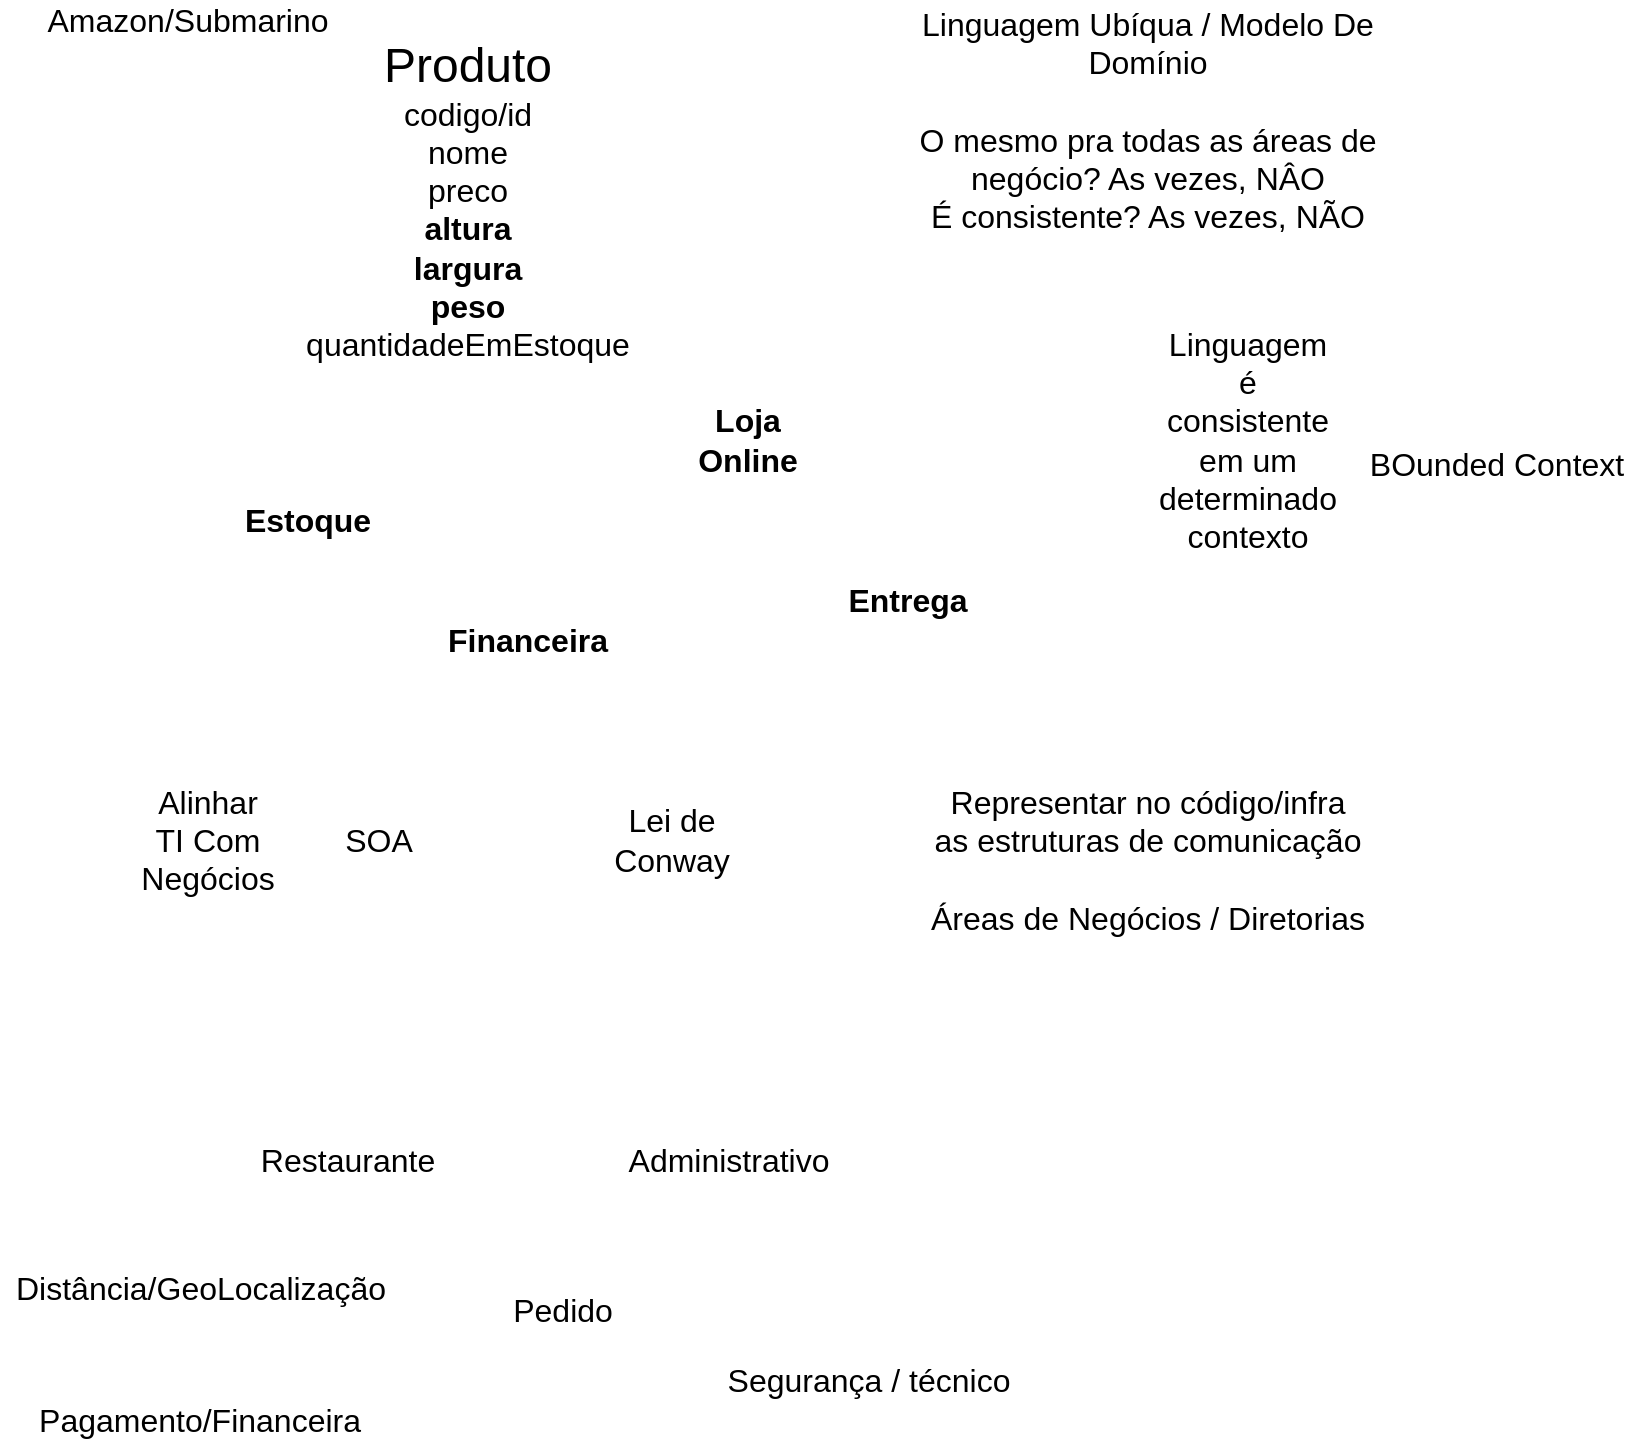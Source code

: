 <mxfile version="12.9.4" type="device"><diagram id="yO9N80syCUbMyUJ6geON" name="Page-1"><mxGraphModel dx="1001" dy="448" grid="1" gridSize="10" guides="1" tooltips="1" connect="1" arrows="1" fold="1" page="1" pageScale="1" pageWidth="850" pageHeight="1100" math="0" shadow="0"><root><mxCell id="0"/><mxCell id="1" parent="0"/><mxCell id="KvM3MagDuoYjaYPUCuJS-1" value="&lt;font style=&quot;font-size: 24px&quot;&gt;Produto&lt;/font&gt;&lt;br&gt;codigo/id&lt;br&gt;nome&lt;br&gt;preco&lt;br&gt;&lt;b&gt;altura&lt;br&gt;largura&lt;br&gt;peso&lt;/b&gt;&lt;br&gt;quantidadeEmEstoque" style="text;html=1;strokeColor=none;fillColor=none;align=center;verticalAlign=middle;whiteSpace=wrap;rounded=0;fontSize=16;" vertex="1" parent="1"><mxGeometry x="220" y="110" width="40" height="20" as="geometry"/></mxCell><mxCell id="KvM3MagDuoYjaYPUCuJS-2" value="Amazon/Submarino" style="text;html=1;strokeColor=none;fillColor=none;align=center;verticalAlign=middle;whiteSpace=wrap;rounded=0;fontSize=16;" vertex="1" parent="1"><mxGeometry x="80" y="20" width="40" height="20" as="geometry"/></mxCell><mxCell id="KvM3MagDuoYjaYPUCuJS-3" value="Linguagem Ubíqua / Modelo De Domínio&lt;br&gt;&lt;br&gt;O mesmo pra todas as áreas de negócio? As vezes, NÂO&lt;br&gt;É consistente? As vezes, NÃO" style="text;html=1;strokeColor=none;fillColor=none;align=center;verticalAlign=middle;whiteSpace=wrap;rounded=0;fontSize=16;" vertex="1" parent="1"><mxGeometry x="440" y="70" width="280" height="20" as="geometry"/></mxCell><mxCell id="KvM3MagDuoYjaYPUCuJS-4" value="&lt;b&gt;Estoque&lt;/b&gt;" style="text;html=1;strokeColor=none;fillColor=none;align=center;verticalAlign=middle;whiteSpace=wrap;rounded=0;fontSize=16;fontStyle=0" vertex="1" parent="1"><mxGeometry x="140" y="270" width="40" height="20" as="geometry"/></mxCell><mxCell id="KvM3MagDuoYjaYPUCuJS-5" value="&lt;b&gt;Loja Online&lt;/b&gt;" style="text;html=1;strokeColor=none;fillColor=none;align=center;verticalAlign=middle;whiteSpace=wrap;rounded=0;fontSize=16;" vertex="1" parent="1"><mxGeometry x="360" y="230" width="40" height="20" as="geometry"/></mxCell><mxCell id="KvM3MagDuoYjaYPUCuJS-6" value="&lt;b&gt;Financeira&lt;/b&gt;" style="text;html=1;strokeColor=none;fillColor=none;align=center;verticalAlign=middle;whiteSpace=wrap;rounded=0;fontSize=16;" vertex="1" parent="1"><mxGeometry x="250" y="330" width="40" height="20" as="geometry"/></mxCell><mxCell id="KvM3MagDuoYjaYPUCuJS-7" value="&lt;b&gt;Entrega&lt;/b&gt;" style="text;html=1;strokeColor=none;fillColor=none;align=center;verticalAlign=middle;whiteSpace=wrap;rounded=0;fontSize=16;" vertex="1" parent="1"><mxGeometry x="440" y="310" width="40" height="20" as="geometry"/></mxCell><mxCell id="KvM3MagDuoYjaYPUCuJS-18" value="Linguagem é consistente em um determinado contexto" style="text;html=1;strokeColor=none;fillColor=none;align=center;verticalAlign=middle;whiteSpace=wrap;rounded=0;fontSize=16;" vertex="1" parent="1"><mxGeometry x="610" y="230" width="40" height="20" as="geometry"/></mxCell><mxCell id="KvM3MagDuoYjaYPUCuJS-19" value="Alinhar TI Com Negócios" style="text;html=1;strokeColor=none;fillColor=none;align=center;verticalAlign=middle;whiteSpace=wrap;rounded=0;fontSize=16;" vertex="1" parent="1"><mxGeometry x="90" y="430" width="40" height="20" as="geometry"/></mxCell><mxCell id="KvM3MagDuoYjaYPUCuJS-20" value="SOA" style="text;html=1;align=center;verticalAlign=middle;resizable=0;points=[];autosize=1;fontSize=16;" vertex="1" parent="1"><mxGeometry x="170" y="430" width="50" height="20" as="geometry"/></mxCell><mxCell id="KvM3MagDuoYjaYPUCuJS-21" value="Restaurante" style="text;html=1;strokeColor=none;fillColor=none;align=center;verticalAlign=middle;whiteSpace=wrap;rounded=0;fontSize=16;" vertex="1" parent="1"><mxGeometry x="160" y="590" width="40" height="20" as="geometry"/></mxCell><mxCell id="KvM3MagDuoYjaYPUCuJS-22" value="Pedido" style="text;html=1;align=center;verticalAlign=middle;resizable=0;points=[];autosize=1;fontSize=16;" vertex="1" parent="1"><mxGeometry x="252" y="665" width="70" height="20" as="geometry"/></mxCell><mxCell id="KvM3MagDuoYjaYPUCuJS-23" value="Administrativo" style="text;html=1;align=center;verticalAlign=middle;resizable=0;points=[];autosize=1;fontSize=16;" vertex="1" parent="1"><mxGeometry x="310" y="590" width="120" height="20" as="geometry"/></mxCell><mxCell id="KvM3MagDuoYjaYPUCuJS-24" value="Segurança / técnico" style="text;html=1;align=center;verticalAlign=middle;resizable=0;points=[];autosize=1;fontSize=16;" vertex="1" parent="1"><mxGeometry x="360" y="700" width="160" height="20" as="geometry"/></mxCell><mxCell id="KvM3MagDuoYjaYPUCuJS-25" value="Distância/GeoLocalização" style="text;html=1;align=center;verticalAlign=middle;resizable=0;points=[];autosize=1;fontSize=16;" vertex="1" parent="1"><mxGeometry x="6" y="654" width="200" height="20" as="geometry"/></mxCell><mxCell id="KvM3MagDuoYjaYPUCuJS-26" value="Pagamento/Financeira" style="text;html=1;strokeColor=none;fillColor=none;align=center;verticalAlign=middle;whiteSpace=wrap;rounded=0;fontSize=16;" vertex="1" parent="1"><mxGeometry x="86" y="720" width="40" height="20" as="geometry"/></mxCell><mxCell id="KvM3MagDuoYjaYPUCuJS-27" value="Lei de Conway" style="text;html=1;strokeColor=none;fillColor=none;align=center;verticalAlign=middle;whiteSpace=wrap;rounded=0;fontSize=16;" vertex="1" parent="1"><mxGeometry x="322" y="430" width="40" height="20" as="geometry"/></mxCell><mxCell id="KvM3MagDuoYjaYPUCuJS-28" value="Representar no código/infra&lt;br&gt;as estruturas de comunicação&lt;br&gt;&lt;br&gt;Áreas de Negócios / Diretorias" style="text;html=1;strokeColor=none;fillColor=none;align=center;verticalAlign=middle;whiteSpace=wrap;rounded=0;fontSize=16;" vertex="1" parent="1"><mxGeometry x="450" y="440" width="260" height="20" as="geometry"/></mxCell><mxCell id="KvM3MagDuoYjaYPUCuJS-29" value="BOunded Context" style="text;html=1;align=center;verticalAlign=middle;resizable=0;points=[];autosize=1;fontSize=16;" vertex="1" parent="1"><mxGeometry x="684" y="242" width="140" height="20" as="geometry"/></mxCell></root></mxGraphModel></diagram></mxfile>